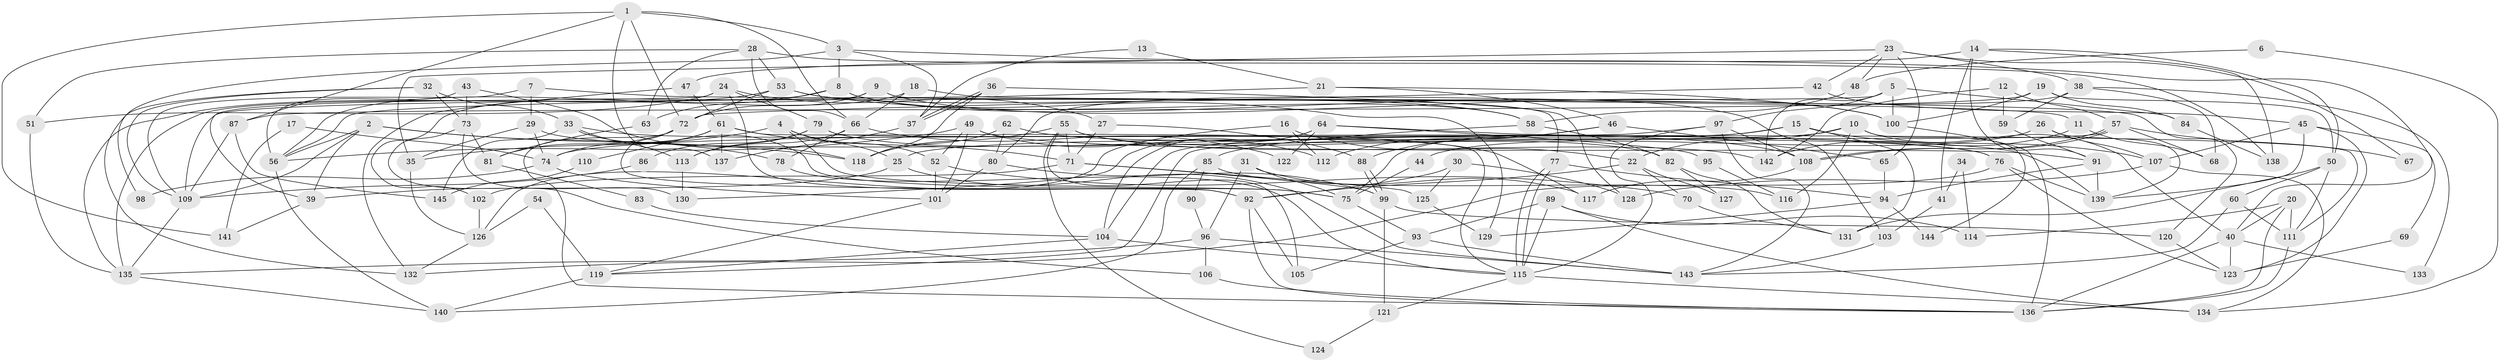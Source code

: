 // Generated by graph-tools (version 1.1) at 2025/36/03/09/25 02:36:19]
// undirected, 145 vertices, 290 edges
graph export_dot {
graph [start="1"]
  node [color=gray90,style=filled];
  1;
  2;
  3;
  4;
  5;
  6;
  7;
  8;
  9;
  10;
  11;
  12;
  13;
  14;
  15;
  16;
  17;
  18;
  19;
  20;
  21;
  22;
  23;
  24;
  25;
  26;
  27;
  28;
  29;
  30;
  31;
  32;
  33;
  34;
  35;
  36;
  37;
  38;
  39;
  40;
  41;
  42;
  43;
  44;
  45;
  46;
  47;
  48;
  49;
  50;
  51;
  52;
  53;
  54;
  55;
  56;
  57;
  58;
  59;
  60;
  61;
  62;
  63;
  64;
  65;
  66;
  67;
  68;
  69;
  70;
  71;
  72;
  73;
  74;
  75;
  76;
  77;
  78;
  79;
  80;
  81;
  82;
  83;
  84;
  85;
  86;
  87;
  88;
  89;
  90;
  91;
  92;
  93;
  94;
  95;
  96;
  97;
  98;
  99;
  100;
  101;
  102;
  103;
  104;
  105;
  106;
  107;
  108;
  109;
  110;
  111;
  112;
  113;
  114;
  115;
  116;
  117;
  118;
  119;
  120;
  121;
  122;
  123;
  124;
  125;
  126;
  127;
  128;
  129;
  130;
  131;
  132;
  133;
  134;
  135;
  136;
  137;
  138;
  139;
  140;
  141;
  142;
  143;
  144;
  145;
  1 -- 72;
  1 -- 3;
  1 -- 66;
  1 -- 87;
  1 -- 137;
  1 -- 141;
  2 -- 56;
  2 -- 109;
  2 -- 39;
  2 -- 78;
  2 -- 118;
  3 -- 40;
  3 -- 37;
  3 -- 8;
  3 -- 98;
  4 -- 75;
  4 -- 25;
  4 -- 35;
  4 -- 52;
  5 -- 97;
  5 -- 100;
  5 -- 84;
  5 -- 109;
  5 -- 142;
  6 -- 48;
  6 -- 134;
  7 -- 109;
  7 -- 29;
  7 -- 11;
  8 -- 63;
  8 -- 58;
  8 -- 102;
  8 -- 103;
  9 -- 135;
  9 -- 77;
  9 -- 72;
  9 -- 100;
  10 -- 25;
  10 -- 22;
  10 -- 40;
  10 -- 116;
  10 -- 144;
  11 -- 142;
  11 -- 68;
  12 -- 59;
  12 -- 57;
  12 -- 142;
  13 -- 21;
  13 -- 37;
  14 -- 50;
  14 -- 138;
  14 -- 41;
  14 -- 47;
  14 -- 91;
  15 -- 75;
  15 -- 107;
  15 -- 74;
  15 -- 131;
  16 -- 126;
  16 -- 22;
  16 -- 112;
  17 -- 74;
  17 -- 141;
  18 -- 120;
  18 -- 56;
  18 -- 66;
  19 -- 100;
  19 -- 87;
  19 -- 50;
  19 -- 84;
  20 -- 136;
  20 -- 40;
  20 -- 111;
  20 -- 114;
  21 -- 100;
  21 -- 46;
  21 -- 56;
  22 -- 70;
  22 -- 92;
  22 -- 127;
  23 -- 35;
  23 -- 38;
  23 -- 42;
  23 -- 48;
  23 -- 65;
  23 -- 67;
  24 -- 92;
  24 -- 79;
  24 -- 27;
  24 -- 39;
  24 -- 51;
  25 -- 143;
  25 -- 39;
  26 -- 107;
  26 -- 139;
  26 -- 44;
  27 -- 71;
  27 -- 88;
  28 -- 51;
  28 -- 66;
  28 -- 53;
  28 -- 63;
  28 -- 138;
  29 -- 35;
  29 -- 76;
  29 -- 74;
  30 -- 125;
  30 -- 92;
  30 -- 128;
  31 -- 75;
  31 -- 96;
  31 -- 117;
  32 -- 109;
  32 -- 132;
  32 -- 33;
  32 -- 73;
  33 -- 76;
  33 -- 75;
  33 -- 113;
  33 -- 145;
  34 -- 41;
  34 -- 114;
  35 -- 126;
  36 -- 118;
  36 -- 37;
  36 -- 37;
  36 -- 128;
  37 -- 137;
  38 -- 68;
  38 -- 80;
  38 -- 59;
  38 -- 133;
  39 -- 141;
  40 -- 136;
  40 -- 123;
  40 -- 133;
  41 -- 103;
  42 -- 45;
  42 -- 72;
  43 -- 118;
  43 -- 56;
  43 -- 73;
  44 -- 75;
  45 -- 107;
  45 -- 139;
  45 -- 69;
  45 -- 123;
  46 -- 112;
  46 -- 88;
  46 -- 65;
  47 -- 61;
  47 -- 132;
  48 -- 58;
  49 -- 52;
  49 -- 101;
  49 -- 56;
  49 -- 91;
  49 -- 112;
  50 -- 111;
  50 -- 60;
  50 -- 131;
  51 -- 135;
  52 -- 101;
  52 -- 70;
  53 -- 72;
  53 -- 58;
  53 -- 129;
  53 -- 135;
  54 -- 126;
  54 -- 119;
  55 -- 142;
  55 -- 82;
  55 -- 71;
  55 -- 105;
  55 -- 118;
  55 -- 124;
  56 -- 140;
  57 -- 108;
  57 -- 108;
  57 -- 119;
  57 -- 67;
  57 -- 68;
  58 -- 82;
  58 -- 85;
  59 -- 91;
  60 -- 111;
  60 -- 143;
  61 -- 115;
  61 -- 74;
  61 -- 71;
  61 -- 110;
  61 -- 137;
  62 -- 118;
  62 -- 108;
  62 -- 80;
  63 -- 81;
  64 -- 130;
  64 -- 104;
  64 -- 95;
  64 -- 122;
  64 -- 139;
  65 -- 94;
  66 -- 78;
  66 -- 113;
  66 -- 122;
  69 -- 123;
  70 -- 131;
  71 -- 99;
  71 -- 102;
  71 -- 125;
  72 -- 81;
  72 -- 92;
  72 -- 136;
  73 -- 81;
  73 -- 106;
  73 -- 130;
  74 -- 98;
  74 -- 101;
  75 -- 93;
  76 -- 123;
  76 -- 139;
  76 -- 132;
  77 -- 115;
  77 -- 115;
  77 -- 94;
  78 -- 115;
  79 -- 117;
  79 -- 113;
  79 -- 86;
  79 -- 111;
  80 -- 99;
  80 -- 101;
  81 -- 83;
  82 -- 131;
  82 -- 127;
  83 -- 104;
  84 -- 138;
  85 -- 140;
  85 -- 90;
  85 -- 116;
  86 -- 109;
  87 -- 109;
  87 -- 145;
  88 -- 99;
  88 -- 99;
  89 -- 115;
  89 -- 93;
  89 -- 114;
  89 -- 134;
  90 -- 96;
  91 -- 94;
  91 -- 139;
  92 -- 136;
  92 -- 105;
  93 -- 143;
  93 -- 105;
  94 -- 129;
  94 -- 144;
  95 -- 116;
  96 -- 106;
  96 -- 143;
  96 -- 135;
  97 -- 104;
  97 -- 115;
  97 -- 108;
  97 -- 143;
  99 -- 120;
  99 -- 121;
  100 -- 136;
  101 -- 119;
  102 -- 126;
  103 -- 143;
  104 -- 119;
  104 -- 115;
  106 -- 136;
  107 -- 128;
  107 -- 134;
  108 -- 117;
  109 -- 135;
  110 -- 145;
  111 -- 136;
  113 -- 130;
  115 -- 121;
  115 -- 134;
  119 -- 140;
  120 -- 123;
  121 -- 124;
  125 -- 129;
  126 -- 132;
  135 -- 140;
}
